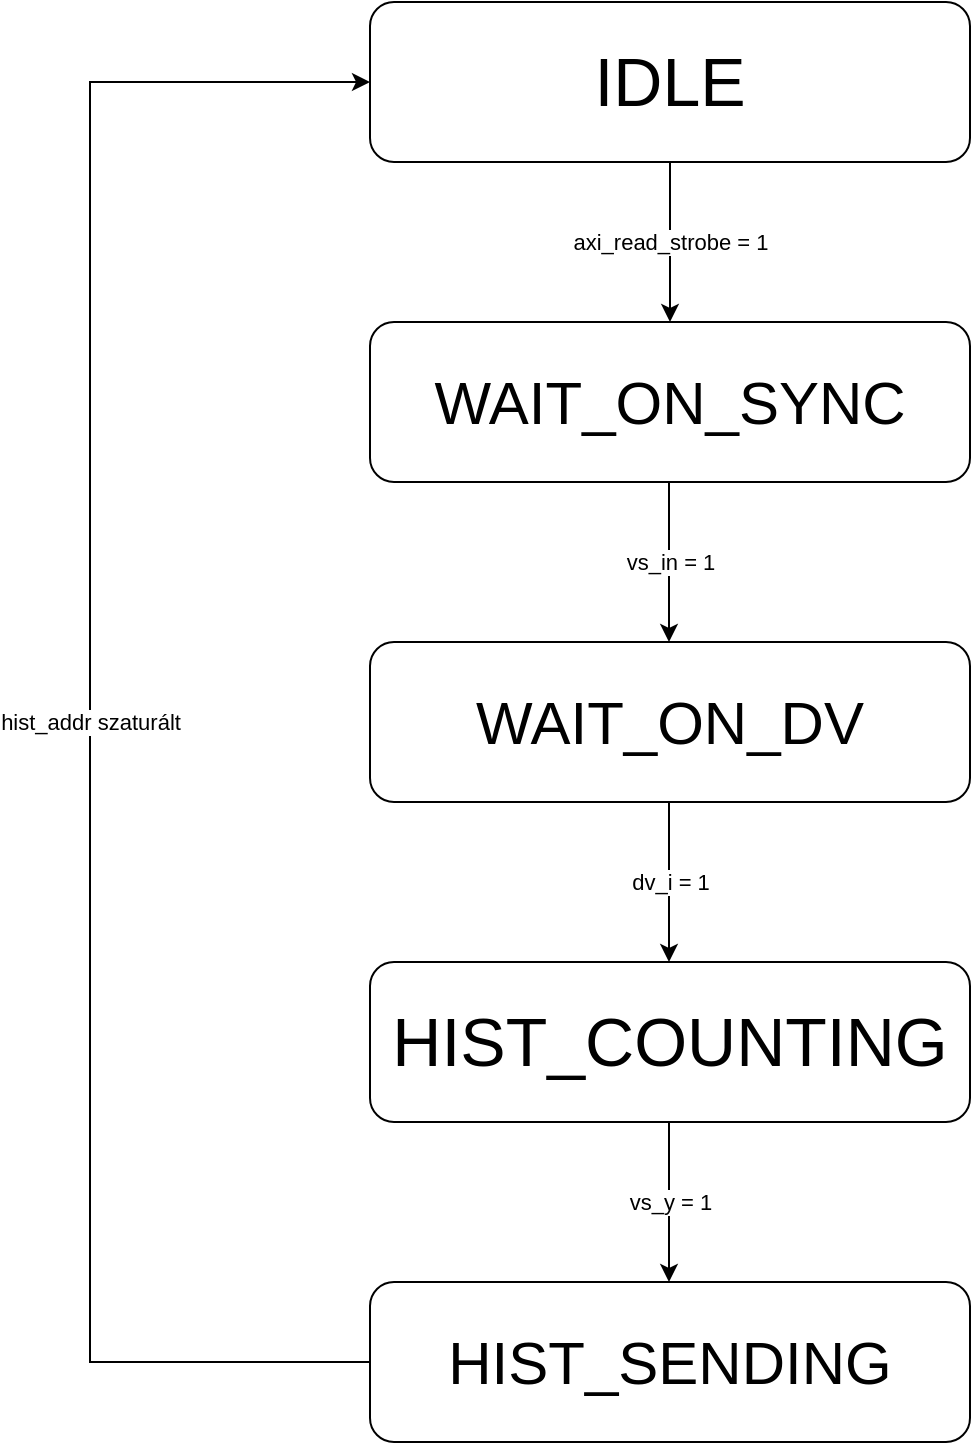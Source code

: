 <mxfile version="21.3.8" type="github">
  <diagram name="Page-1" id="2YBvvXClWsGukQMizWep">
    <mxGraphModel dx="1393" dy="758" grid="1" gridSize="10" guides="1" tooltips="1" connect="1" arrows="1" fold="1" page="1" pageScale="1" pageWidth="850" pageHeight="1100" math="0" shadow="0">
      <root>
        <mxCell id="0" />
        <mxCell id="1" parent="0" />
        <mxCell id="h_A4irbNwbOQOBewHIM6-2" value="&lt;font style=&quot;font-size: 34px;&quot;&gt;IDLE&lt;/font&gt;" style="rounded=1;whiteSpace=wrap;html=1;" vertex="1" parent="1">
          <mxGeometry x="260" y="40" width="300" height="80" as="geometry" />
        </mxCell>
        <mxCell id="h_A4irbNwbOQOBewHIM6-3" value="&lt;font style=&quot;font-size: 30px;&quot;&gt;WAIT_ON_SYNC&lt;/font&gt;" style="rounded=1;whiteSpace=wrap;html=1;" vertex="1" parent="1">
          <mxGeometry x="260" y="200" width="300" height="80" as="geometry" />
        </mxCell>
        <mxCell id="h_A4irbNwbOQOBewHIM6-4" value="&lt;font style=&quot;font-size: 30px;&quot;&gt;WAIT_ON_DV&lt;/font&gt;" style="rounded=1;whiteSpace=wrap;html=1;" vertex="1" parent="1">
          <mxGeometry x="260" y="360" width="300" height="80" as="geometry" />
        </mxCell>
        <mxCell id="h_A4irbNwbOQOBewHIM6-5" value="&lt;font style=&quot;font-size: 34px;&quot;&gt;HIST_COUNTING&lt;/font&gt;" style="rounded=1;whiteSpace=wrap;html=1;" vertex="1" parent="1">
          <mxGeometry x="260" y="520" width="300" height="80" as="geometry" />
        </mxCell>
        <mxCell id="h_A4irbNwbOQOBewHIM6-6" value="&lt;font style=&quot;font-size: 30px;&quot;&gt;HIST_SENDING&lt;/font&gt;" style="rounded=1;whiteSpace=wrap;html=1;" vertex="1" parent="1">
          <mxGeometry x="260" y="680" width="300" height="80" as="geometry" />
        </mxCell>
        <mxCell id="h_A4irbNwbOQOBewHIM6-7" value="axi_read_strobe = 1" style="endArrow=classic;html=1;rounded=0;exitX=0.5;exitY=1;exitDx=0;exitDy=0;entryX=0.5;entryY=0;entryDx=0;entryDy=0;" edge="1" parent="1" source="h_A4irbNwbOQOBewHIM6-2" target="h_A4irbNwbOQOBewHIM6-3">
          <mxGeometry width="50" height="50" relative="1" as="geometry">
            <mxPoint x="400" y="420" as="sourcePoint" />
            <mxPoint x="450" y="370" as="targetPoint" />
          </mxGeometry>
        </mxCell>
        <mxCell id="h_A4irbNwbOQOBewHIM6-8" value="vs_in = 1" style="endArrow=classic;html=1;rounded=0;exitX=0.5;exitY=1;exitDx=0;exitDy=0;entryX=0.5;entryY=0;entryDx=0;entryDy=0;" edge="1" parent="1">
          <mxGeometry width="50" height="50" relative="1" as="geometry">
            <mxPoint x="409.5" y="280" as="sourcePoint" />
            <mxPoint x="409.5" y="360" as="targetPoint" />
          </mxGeometry>
        </mxCell>
        <mxCell id="h_A4irbNwbOQOBewHIM6-9" value="dv_i = 1" style="endArrow=classic;html=1;rounded=0;exitX=0.5;exitY=1;exitDx=0;exitDy=0;entryX=0.5;entryY=0;entryDx=0;entryDy=0;" edge="1" parent="1">
          <mxGeometry width="50" height="50" relative="1" as="geometry">
            <mxPoint x="409.5" y="440" as="sourcePoint" />
            <mxPoint x="409.5" y="520" as="targetPoint" />
          </mxGeometry>
        </mxCell>
        <mxCell id="h_A4irbNwbOQOBewHIM6-10" value="vs_y = 1" style="endArrow=classic;html=1;rounded=0;exitX=0.5;exitY=1;exitDx=0;exitDy=0;entryX=0.5;entryY=0;entryDx=0;entryDy=0;" edge="1" parent="1">
          <mxGeometry width="50" height="50" relative="1" as="geometry">
            <mxPoint x="409.5" y="600" as="sourcePoint" />
            <mxPoint x="409.5" y="680" as="targetPoint" />
          </mxGeometry>
        </mxCell>
        <mxCell id="h_A4irbNwbOQOBewHIM6-11" value="hist_addr szaturált" style="endArrow=classic;html=1;rounded=0;exitX=0;exitY=0.5;exitDx=0;exitDy=0;entryX=0;entryY=0.5;entryDx=0;entryDy=0;" edge="1" parent="1" source="h_A4irbNwbOQOBewHIM6-6" target="h_A4irbNwbOQOBewHIM6-2">
          <mxGeometry width="50" height="50" relative="1" as="geometry">
            <mxPoint x="400" y="420" as="sourcePoint" />
            <mxPoint x="450" y="370" as="targetPoint" />
            <Array as="points">
              <mxPoint x="120" y="720" />
              <mxPoint x="120" y="400" />
              <mxPoint x="120" y="80" />
            </Array>
          </mxGeometry>
        </mxCell>
      </root>
    </mxGraphModel>
  </diagram>
</mxfile>
